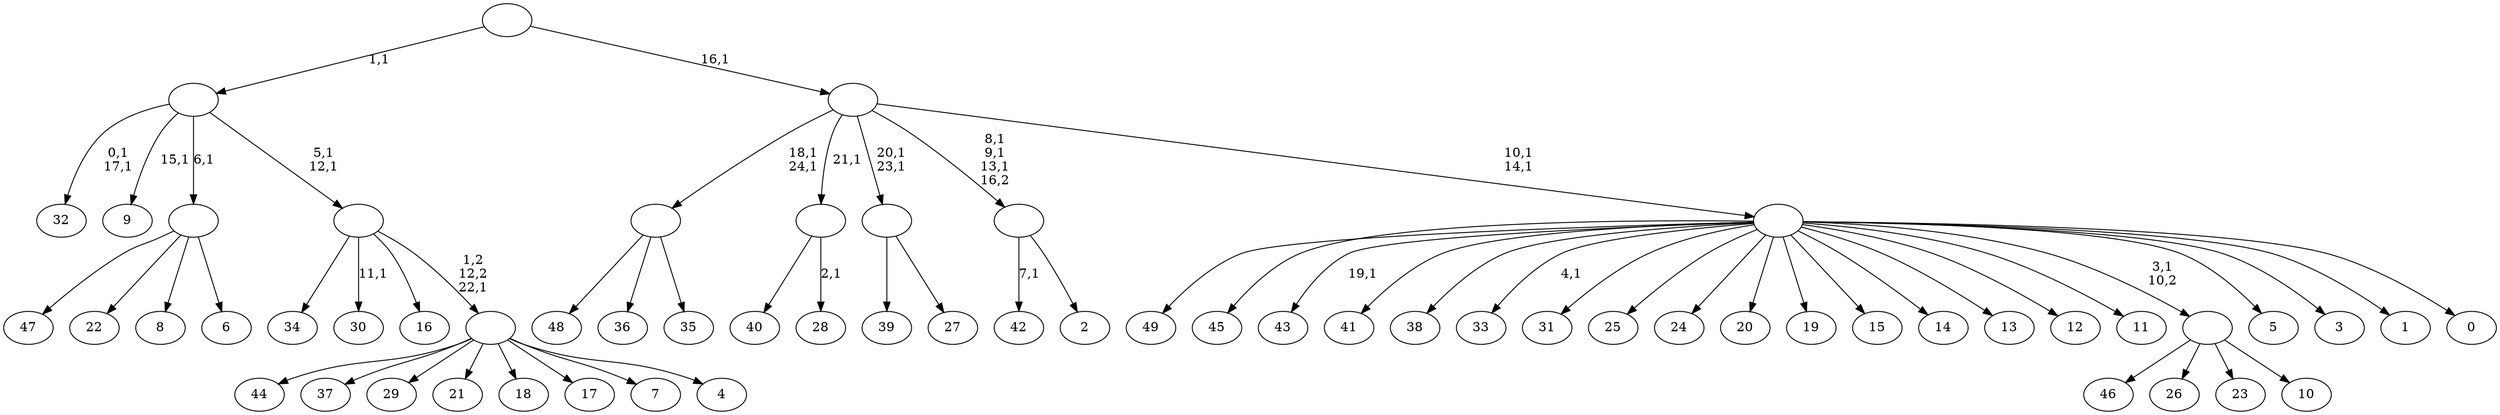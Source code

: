 digraph T {
	75 [label="49"]
	74 [label="48"]
	73 [label="47"]
	72 [label="46"]
	71 [label="45"]
	70 [label="44"]
	69 [label="43"]
	67 [label="42"]
	65 [label="41"]
	64 [label="40"]
	63 [label="39"]
	62 [label="38"]
	61 [label="37"]
	60 [label="36"]
	59 [label="35"]
	58 [label=""]
	56 [label="34"]
	55 [label="33"]
	53 [label="32"]
	50 [label="31"]
	49 [label="30"]
	47 [label="29"]
	46 [label="28"]
	44 [label=""]
	43 [label="27"]
	42 [label=""]
	40 [label="26"]
	39 [label="25"]
	38 [label="24"]
	37 [label="23"]
	36 [label="22"]
	35 [label="21"]
	34 [label="20"]
	33 [label="19"]
	32 [label="18"]
	31 [label="17"]
	30 [label="16"]
	29 [label="15"]
	28 [label="14"]
	27 [label="13"]
	26 [label="12"]
	25 [label="11"]
	24 [label="10"]
	23 [label=""]
	22 [label="9"]
	20 [label="8"]
	19 [label="7"]
	18 [label="6"]
	17 [label=""]
	16 [label="5"]
	15 [label="4"]
	14 [label=""]
	13 [label=""]
	11 [label=""]
	10 [label="3"]
	9 [label="2"]
	8 [label=""]
	5 [label="1"]
	4 [label="0"]
	3 [label=""]
	1 [label=""]
	0 [label=""]
	58 -> 74 [label=""]
	58 -> 60 [label=""]
	58 -> 59 [label=""]
	44 -> 46 [label="2,1"]
	44 -> 64 [label=""]
	42 -> 63 [label=""]
	42 -> 43 [label=""]
	23 -> 72 [label=""]
	23 -> 40 [label=""]
	23 -> 37 [label=""]
	23 -> 24 [label=""]
	17 -> 73 [label=""]
	17 -> 36 [label=""]
	17 -> 20 [label=""]
	17 -> 18 [label=""]
	14 -> 70 [label=""]
	14 -> 61 [label=""]
	14 -> 47 [label=""]
	14 -> 35 [label=""]
	14 -> 32 [label=""]
	14 -> 31 [label=""]
	14 -> 19 [label=""]
	14 -> 15 [label=""]
	13 -> 49 [label="11,1"]
	13 -> 56 [label=""]
	13 -> 30 [label=""]
	13 -> 14 [label="1,2\n12,2\n22,1"]
	11 -> 13 [label="5,1\n12,1"]
	11 -> 22 [label="15,1"]
	11 -> 53 [label="0,1\n17,1"]
	11 -> 17 [label="6,1"]
	8 -> 67 [label="7,1"]
	8 -> 9 [label=""]
	3 -> 55 [label="4,1"]
	3 -> 69 [label="19,1"]
	3 -> 75 [label=""]
	3 -> 71 [label=""]
	3 -> 65 [label=""]
	3 -> 62 [label=""]
	3 -> 50 [label=""]
	3 -> 39 [label=""]
	3 -> 38 [label=""]
	3 -> 34 [label=""]
	3 -> 33 [label=""]
	3 -> 29 [label=""]
	3 -> 28 [label=""]
	3 -> 27 [label=""]
	3 -> 26 [label=""]
	3 -> 25 [label=""]
	3 -> 23 [label="3,1\n10,2"]
	3 -> 16 [label=""]
	3 -> 10 [label=""]
	3 -> 5 [label=""]
	3 -> 4 [label=""]
	1 -> 3 [label="10,1\n14,1"]
	1 -> 8 [label="8,1\n9,1\n13,1\n16,2"]
	1 -> 42 [label="20,1\n23,1"]
	1 -> 58 [label="18,1\n24,1"]
	1 -> 44 [label="21,1"]
	0 -> 11 [label="1,1"]
	0 -> 1 [label="16,1"]
}
